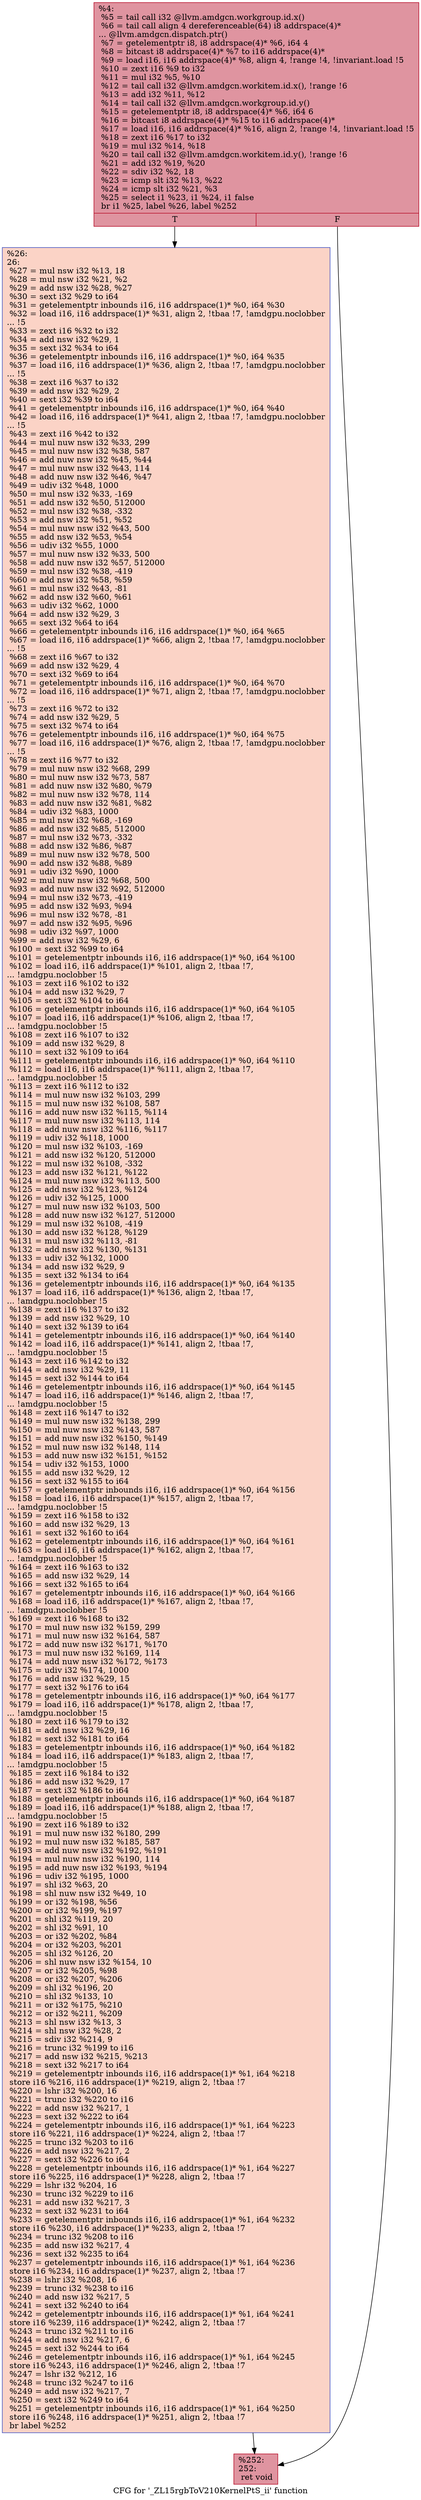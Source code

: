 digraph "CFG for '_ZL15rgbToV210KernelPtS_ii' function" {
	label="CFG for '_ZL15rgbToV210KernelPtS_ii' function";

	Node0x4dfc780 [shape=record,color="#b70d28ff", style=filled, fillcolor="#b70d2870",label="{%4:\l  %5 = tail call i32 @llvm.amdgcn.workgroup.id.x()\l  %6 = tail call align 4 dereferenceable(64) i8 addrspace(4)*\l... @llvm.amdgcn.dispatch.ptr()\l  %7 = getelementptr i8, i8 addrspace(4)* %6, i64 4\l  %8 = bitcast i8 addrspace(4)* %7 to i16 addrspace(4)*\l  %9 = load i16, i16 addrspace(4)* %8, align 4, !range !4, !invariant.load !5\l  %10 = zext i16 %9 to i32\l  %11 = mul i32 %5, %10\l  %12 = tail call i32 @llvm.amdgcn.workitem.id.x(), !range !6\l  %13 = add i32 %11, %12\l  %14 = tail call i32 @llvm.amdgcn.workgroup.id.y()\l  %15 = getelementptr i8, i8 addrspace(4)* %6, i64 6\l  %16 = bitcast i8 addrspace(4)* %15 to i16 addrspace(4)*\l  %17 = load i16, i16 addrspace(4)* %16, align 2, !range !4, !invariant.load !5\l  %18 = zext i16 %17 to i32\l  %19 = mul i32 %14, %18\l  %20 = tail call i32 @llvm.amdgcn.workitem.id.y(), !range !6\l  %21 = add i32 %19, %20\l  %22 = sdiv i32 %2, 18\l  %23 = icmp slt i32 %13, %22\l  %24 = icmp slt i32 %21, %3\l  %25 = select i1 %23, i1 %24, i1 false\l  br i1 %25, label %26, label %252\l|{<s0>T|<s1>F}}"];
	Node0x4dfc780:s0 -> Node0x4e00280;
	Node0x4dfc780:s1 -> Node0x4e00310;
	Node0x4e00280 [shape=record,color="#3d50c3ff", style=filled, fillcolor="#f59c7d70",label="{%26:\l26:                                               \l  %27 = mul nsw i32 %13, 18\l  %28 = mul nsw i32 %21, %2\l  %29 = add nsw i32 %28, %27\l  %30 = sext i32 %29 to i64\l  %31 = getelementptr inbounds i16, i16 addrspace(1)* %0, i64 %30\l  %32 = load i16, i16 addrspace(1)* %31, align 2, !tbaa !7, !amdgpu.noclobber\l... !5\l  %33 = zext i16 %32 to i32\l  %34 = add nsw i32 %29, 1\l  %35 = sext i32 %34 to i64\l  %36 = getelementptr inbounds i16, i16 addrspace(1)* %0, i64 %35\l  %37 = load i16, i16 addrspace(1)* %36, align 2, !tbaa !7, !amdgpu.noclobber\l... !5\l  %38 = zext i16 %37 to i32\l  %39 = add nsw i32 %29, 2\l  %40 = sext i32 %39 to i64\l  %41 = getelementptr inbounds i16, i16 addrspace(1)* %0, i64 %40\l  %42 = load i16, i16 addrspace(1)* %41, align 2, !tbaa !7, !amdgpu.noclobber\l... !5\l  %43 = zext i16 %42 to i32\l  %44 = mul nuw nsw i32 %33, 299\l  %45 = mul nuw nsw i32 %38, 587\l  %46 = add nuw nsw i32 %45, %44\l  %47 = mul nuw nsw i32 %43, 114\l  %48 = add nuw nsw i32 %46, %47\l  %49 = udiv i32 %48, 1000\l  %50 = mul nsw i32 %33, -169\l  %51 = add nsw i32 %50, 512000\l  %52 = mul nsw i32 %38, -332\l  %53 = add nsw i32 %51, %52\l  %54 = mul nuw nsw i32 %43, 500\l  %55 = add nsw i32 %53, %54\l  %56 = udiv i32 %55, 1000\l  %57 = mul nuw nsw i32 %33, 500\l  %58 = add nuw nsw i32 %57, 512000\l  %59 = mul nsw i32 %38, -419\l  %60 = add nsw i32 %58, %59\l  %61 = mul nsw i32 %43, -81\l  %62 = add nsw i32 %60, %61\l  %63 = udiv i32 %62, 1000\l  %64 = add nsw i32 %29, 3\l  %65 = sext i32 %64 to i64\l  %66 = getelementptr inbounds i16, i16 addrspace(1)* %0, i64 %65\l  %67 = load i16, i16 addrspace(1)* %66, align 2, !tbaa !7, !amdgpu.noclobber\l... !5\l  %68 = zext i16 %67 to i32\l  %69 = add nsw i32 %29, 4\l  %70 = sext i32 %69 to i64\l  %71 = getelementptr inbounds i16, i16 addrspace(1)* %0, i64 %70\l  %72 = load i16, i16 addrspace(1)* %71, align 2, !tbaa !7, !amdgpu.noclobber\l... !5\l  %73 = zext i16 %72 to i32\l  %74 = add nsw i32 %29, 5\l  %75 = sext i32 %74 to i64\l  %76 = getelementptr inbounds i16, i16 addrspace(1)* %0, i64 %75\l  %77 = load i16, i16 addrspace(1)* %76, align 2, !tbaa !7, !amdgpu.noclobber\l... !5\l  %78 = zext i16 %77 to i32\l  %79 = mul nuw nsw i32 %68, 299\l  %80 = mul nuw nsw i32 %73, 587\l  %81 = add nuw nsw i32 %80, %79\l  %82 = mul nuw nsw i32 %78, 114\l  %83 = add nuw nsw i32 %81, %82\l  %84 = udiv i32 %83, 1000\l  %85 = mul nsw i32 %68, -169\l  %86 = add nsw i32 %85, 512000\l  %87 = mul nsw i32 %73, -332\l  %88 = add nsw i32 %86, %87\l  %89 = mul nuw nsw i32 %78, 500\l  %90 = add nsw i32 %88, %89\l  %91 = udiv i32 %90, 1000\l  %92 = mul nuw nsw i32 %68, 500\l  %93 = add nuw nsw i32 %92, 512000\l  %94 = mul nsw i32 %73, -419\l  %95 = add nsw i32 %93, %94\l  %96 = mul nsw i32 %78, -81\l  %97 = add nsw i32 %95, %96\l  %98 = udiv i32 %97, 1000\l  %99 = add nsw i32 %29, 6\l  %100 = sext i32 %99 to i64\l  %101 = getelementptr inbounds i16, i16 addrspace(1)* %0, i64 %100\l  %102 = load i16, i16 addrspace(1)* %101, align 2, !tbaa !7,\l... !amdgpu.noclobber !5\l  %103 = zext i16 %102 to i32\l  %104 = add nsw i32 %29, 7\l  %105 = sext i32 %104 to i64\l  %106 = getelementptr inbounds i16, i16 addrspace(1)* %0, i64 %105\l  %107 = load i16, i16 addrspace(1)* %106, align 2, !tbaa !7,\l... !amdgpu.noclobber !5\l  %108 = zext i16 %107 to i32\l  %109 = add nsw i32 %29, 8\l  %110 = sext i32 %109 to i64\l  %111 = getelementptr inbounds i16, i16 addrspace(1)* %0, i64 %110\l  %112 = load i16, i16 addrspace(1)* %111, align 2, !tbaa !7,\l... !amdgpu.noclobber !5\l  %113 = zext i16 %112 to i32\l  %114 = mul nuw nsw i32 %103, 299\l  %115 = mul nuw nsw i32 %108, 587\l  %116 = add nuw nsw i32 %115, %114\l  %117 = mul nuw nsw i32 %113, 114\l  %118 = add nuw nsw i32 %116, %117\l  %119 = udiv i32 %118, 1000\l  %120 = mul nsw i32 %103, -169\l  %121 = add nsw i32 %120, 512000\l  %122 = mul nsw i32 %108, -332\l  %123 = add nsw i32 %121, %122\l  %124 = mul nuw nsw i32 %113, 500\l  %125 = add nsw i32 %123, %124\l  %126 = udiv i32 %125, 1000\l  %127 = mul nuw nsw i32 %103, 500\l  %128 = add nuw nsw i32 %127, 512000\l  %129 = mul nsw i32 %108, -419\l  %130 = add nsw i32 %128, %129\l  %131 = mul nsw i32 %113, -81\l  %132 = add nsw i32 %130, %131\l  %133 = udiv i32 %132, 1000\l  %134 = add nsw i32 %29, 9\l  %135 = sext i32 %134 to i64\l  %136 = getelementptr inbounds i16, i16 addrspace(1)* %0, i64 %135\l  %137 = load i16, i16 addrspace(1)* %136, align 2, !tbaa !7,\l... !amdgpu.noclobber !5\l  %138 = zext i16 %137 to i32\l  %139 = add nsw i32 %29, 10\l  %140 = sext i32 %139 to i64\l  %141 = getelementptr inbounds i16, i16 addrspace(1)* %0, i64 %140\l  %142 = load i16, i16 addrspace(1)* %141, align 2, !tbaa !7,\l... !amdgpu.noclobber !5\l  %143 = zext i16 %142 to i32\l  %144 = add nsw i32 %29, 11\l  %145 = sext i32 %144 to i64\l  %146 = getelementptr inbounds i16, i16 addrspace(1)* %0, i64 %145\l  %147 = load i16, i16 addrspace(1)* %146, align 2, !tbaa !7,\l... !amdgpu.noclobber !5\l  %148 = zext i16 %147 to i32\l  %149 = mul nuw nsw i32 %138, 299\l  %150 = mul nuw nsw i32 %143, 587\l  %151 = add nuw nsw i32 %150, %149\l  %152 = mul nuw nsw i32 %148, 114\l  %153 = add nuw nsw i32 %151, %152\l  %154 = udiv i32 %153, 1000\l  %155 = add nsw i32 %29, 12\l  %156 = sext i32 %155 to i64\l  %157 = getelementptr inbounds i16, i16 addrspace(1)* %0, i64 %156\l  %158 = load i16, i16 addrspace(1)* %157, align 2, !tbaa !7,\l... !amdgpu.noclobber !5\l  %159 = zext i16 %158 to i32\l  %160 = add nsw i32 %29, 13\l  %161 = sext i32 %160 to i64\l  %162 = getelementptr inbounds i16, i16 addrspace(1)* %0, i64 %161\l  %163 = load i16, i16 addrspace(1)* %162, align 2, !tbaa !7,\l... !amdgpu.noclobber !5\l  %164 = zext i16 %163 to i32\l  %165 = add nsw i32 %29, 14\l  %166 = sext i32 %165 to i64\l  %167 = getelementptr inbounds i16, i16 addrspace(1)* %0, i64 %166\l  %168 = load i16, i16 addrspace(1)* %167, align 2, !tbaa !7,\l... !amdgpu.noclobber !5\l  %169 = zext i16 %168 to i32\l  %170 = mul nuw nsw i32 %159, 299\l  %171 = mul nuw nsw i32 %164, 587\l  %172 = add nuw nsw i32 %171, %170\l  %173 = mul nuw nsw i32 %169, 114\l  %174 = add nuw nsw i32 %172, %173\l  %175 = udiv i32 %174, 1000\l  %176 = add nsw i32 %29, 15\l  %177 = sext i32 %176 to i64\l  %178 = getelementptr inbounds i16, i16 addrspace(1)* %0, i64 %177\l  %179 = load i16, i16 addrspace(1)* %178, align 2, !tbaa !7,\l... !amdgpu.noclobber !5\l  %180 = zext i16 %179 to i32\l  %181 = add nsw i32 %29, 16\l  %182 = sext i32 %181 to i64\l  %183 = getelementptr inbounds i16, i16 addrspace(1)* %0, i64 %182\l  %184 = load i16, i16 addrspace(1)* %183, align 2, !tbaa !7,\l... !amdgpu.noclobber !5\l  %185 = zext i16 %184 to i32\l  %186 = add nsw i32 %29, 17\l  %187 = sext i32 %186 to i64\l  %188 = getelementptr inbounds i16, i16 addrspace(1)* %0, i64 %187\l  %189 = load i16, i16 addrspace(1)* %188, align 2, !tbaa !7,\l... !amdgpu.noclobber !5\l  %190 = zext i16 %189 to i32\l  %191 = mul nuw nsw i32 %180, 299\l  %192 = mul nuw nsw i32 %185, 587\l  %193 = add nuw nsw i32 %192, %191\l  %194 = mul nuw nsw i32 %190, 114\l  %195 = add nuw nsw i32 %193, %194\l  %196 = udiv i32 %195, 1000\l  %197 = shl i32 %63, 20\l  %198 = shl nuw nsw i32 %49, 10\l  %199 = or i32 %198, %56\l  %200 = or i32 %199, %197\l  %201 = shl i32 %119, 20\l  %202 = shl i32 %91, 10\l  %203 = or i32 %202, %84\l  %204 = or i32 %203, %201\l  %205 = shl i32 %126, 20\l  %206 = shl nuw nsw i32 %154, 10\l  %207 = or i32 %205, %98\l  %208 = or i32 %207, %206\l  %209 = shl i32 %196, 20\l  %210 = shl i32 %133, 10\l  %211 = or i32 %175, %210\l  %212 = or i32 %211, %209\l  %213 = shl nsw i32 %13, 3\l  %214 = shl nsw i32 %28, 2\l  %215 = sdiv i32 %214, 9\l  %216 = trunc i32 %199 to i16\l  %217 = add nsw i32 %215, %213\l  %218 = sext i32 %217 to i64\l  %219 = getelementptr inbounds i16, i16 addrspace(1)* %1, i64 %218\l  store i16 %216, i16 addrspace(1)* %219, align 2, !tbaa !7\l  %220 = lshr i32 %200, 16\l  %221 = trunc i32 %220 to i16\l  %222 = add nsw i32 %217, 1\l  %223 = sext i32 %222 to i64\l  %224 = getelementptr inbounds i16, i16 addrspace(1)* %1, i64 %223\l  store i16 %221, i16 addrspace(1)* %224, align 2, !tbaa !7\l  %225 = trunc i32 %203 to i16\l  %226 = add nsw i32 %217, 2\l  %227 = sext i32 %226 to i64\l  %228 = getelementptr inbounds i16, i16 addrspace(1)* %1, i64 %227\l  store i16 %225, i16 addrspace(1)* %228, align 2, !tbaa !7\l  %229 = lshr i32 %204, 16\l  %230 = trunc i32 %229 to i16\l  %231 = add nsw i32 %217, 3\l  %232 = sext i32 %231 to i64\l  %233 = getelementptr inbounds i16, i16 addrspace(1)* %1, i64 %232\l  store i16 %230, i16 addrspace(1)* %233, align 2, !tbaa !7\l  %234 = trunc i32 %208 to i16\l  %235 = add nsw i32 %217, 4\l  %236 = sext i32 %235 to i64\l  %237 = getelementptr inbounds i16, i16 addrspace(1)* %1, i64 %236\l  store i16 %234, i16 addrspace(1)* %237, align 2, !tbaa !7\l  %238 = lshr i32 %208, 16\l  %239 = trunc i32 %238 to i16\l  %240 = add nsw i32 %217, 5\l  %241 = sext i32 %240 to i64\l  %242 = getelementptr inbounds i16, i16 addrspace(1)* %1, i64 %241\l  store i16 %239, i16 addrspace(1)* %242, align 2, !tbaa !7\l  %243 = trunc i32 %211 to i16\l  %244 = add nsw i32 %217, 6\l  %245 = sext i32 %244 to i64\l  %246 = getelementptr inbounds i16, i16 addrspace(1)* %1, i64 %245\l  store i16 %243, i16 addrspace(1)* %246, align 2, !tbaa !7\l  %247 = lshr i32 %212, 16\l  %248 = trunc i32 %247 to i16\l  %249 = add nsw i32 %217, 7\l  %250 = sext i32 %249 to i64\l  %251 = getelementptr inbounds i16, i16 addrspace(1)* %1, i64 %250\l  store i16 %248, i16 addrspace(1)* %251, align 2, !tbaa !7\l  br label %252\l}"];
	Node0x4e00280 -> Node0x4e00310;
	Node0x4e00310 [shape=record,color="#b70d28ff", style=filled, fillcolor="#b70d2870",label="{%252:\l252:                                              \l  ret void\l}"];
}
